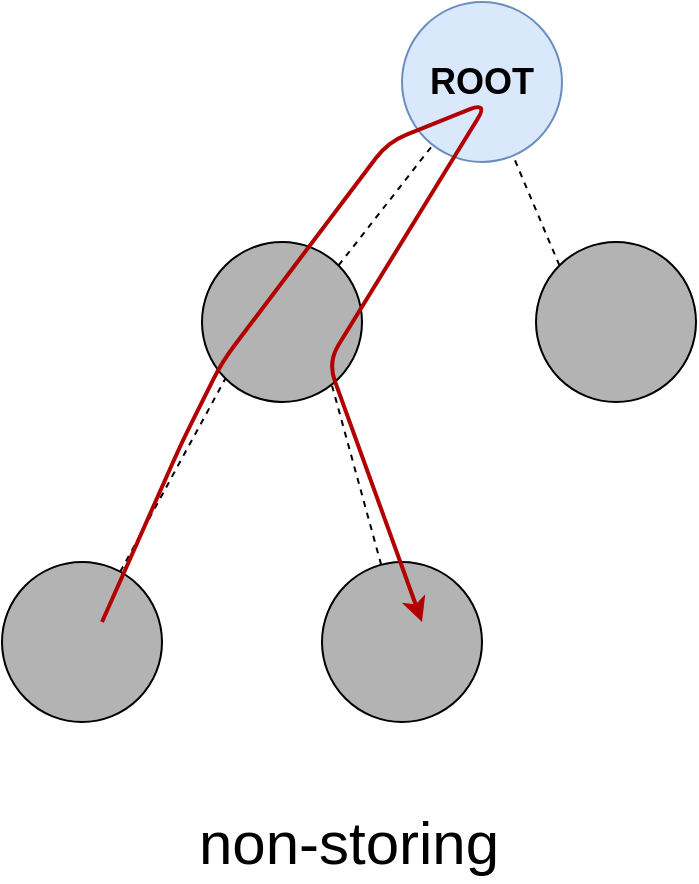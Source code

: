 <mxfile version="14.6.13" type="device"><diagram id="x0ytzRMjcYY6poOCdg2w" name="Page-1"><mxGraphModel dx="1422" dy="843" grid="1" gridSize="10" guides="1" tooltips="1" connect="1" arrows="1" fold="1" page="1" pageScale="1" pageWidth="827" pageHeight="1169" math="0" shadow="0"><root><mxCell id="0"/><mxCell id="1" parent="0"/><mxCell id="dybw5EmmUqUqqJ_Cydxj-72" value="" style="group" parent="1" vertex="1" connectable="0"><mxGeometry x="414" y="40" width="347" height="360" as="geometry"/></mxCell><mxCell id="dybw5EmmUqUqqJ_Cydxj-61" value="ROOT" style="ellipse;whiteSpace=wrap;html=1;aspect=fixed;fillColor=#dae8fc;strokeColor=#6c8ebf;fontSize=18;fontStyle=1" parent="dybw5EmmUqUqqJ_Cydxj-72" vertex="1"><mxGeometry x="200" width="80" height="80" as="geometry"/></mxCell><mxCell id="dybw5EmmUqUqqJ_Cydxj-62" style="edgeStyle=none;rounded=0;orthogonalLoop=1;jettySize=auto;html=1;exitX=1;exitY=0;exitDx=0;exitDy=0;dashed=1;fontSize=18;fontStyle=1;strokeWidth=1;endFill=0;endArrow=none;" parent="dybw5EmmUqUqqJ_Cydxj-72" source="dybw5EmmUqUqqJ_Cydxj-63" target="dybw5EmmUqUqqJ_Cydxj-61" edge="1"><mxGeometry relative="1" as="geometry"/></mxCell><mxCell id="dybw5EmmUqUqqJ_Cydxj-63" value="" style="ellipse;whiteSpace=wrap;html=1;aspect=fixed;fontSize=18;fontStyle=1;fillColor=#B3B3B3;" parent="dybw5EmmUqUqqJ_Cydxj-72" vertex="1"><mxGeometry x="100" y="120" width="80" height="80" as="geometry"/></mxCell><mxCell id="dybw5EmmUqUqqJ_Cydxj-64" style="edgeStyle=none;rounded=0;orthogonalLoop=1;jettySize=auto;html=1;exitX=0;exitY=0;exitDx=0;exitDy=0;dashed=1;fontSize=18;fontStyle=1;strokeWidth=1;endFill=0;endArrow=none;" parent="dybw5EmmUqUqqJ_Cydxj-72" source="dybw5EmmUqUqqJ_Cydxj-65" target="dybw5EmmUqUqqJ_Cydxj-61" edge="1"><mxGeometry relative="1" as="geometry"/></mxCell><mxCell id="dybw5EmmUqUqqJ_Cydxj-65" value="" style="ellipse;whiteSpace=wrap;html=1;aspect=fixed;fontSize=18;fontStyle=1;fillColor=#B3B3B3;" parent="dybw5EmmUqUqqJ_Cydxj-72" vertex="1"><mxGeometry x="267" y="120" width="80" height="80" as="geometry"/></mxCell><mxCell id="dybw5EmmUqUqqJ_Cydxj-66" style="edgeStyle=none;rounded=0;orthogonalLoop=1;jettySize=auto;html=1;entryX=0;entryY=1;entryDx=0;entryDy=0;dashed=1;fontSize=18;fontStyle=1;strokeWidth=1;endFill=0;endArrow=none;" parent="dybw5EmmUqUqqJ_Cydxj-72" source="dybw5EmmUqUqqJ_Cydxj-67" target="dybw5EmmUqUqqJ_Cydxj-63" edge="1"><mxGeometry relative="1" as="geometry"/></mxCell><mxCell id="dybw5EmmUqUqqJ_Cydxj-67" value="" style="ellipse;whiteSpace=wrap;html=1;aspect=fixed;fontSize=18;fontStyle=1;fillColor=#B3B3B3;" parent="dybw5EmmUqUqqJ_Cydxj-72" vertex="1"><mxGeometry y="280" width="80" height="80" as="geometry"/></mxCell><mxCell id="dybw5EmmUqUqqJ_Cydxj-68" style="edgeStyle=none;rounded=0;orthogonalLoop=1;jettySize=auto;html=1;dashed=1;fontSize=18;fontStyle=1;strokeWidth=1;endFill=0;endArrow=none;entryX=0.813;entryY=0.898;entryDx=0;entryDy=0;entryPerimeter=0;" parent="dybw5EmmUqUqqJ_Cydxj-72" source="dybw5EmmUqUqqJ_Cydxj-69" target="dybw5EmmUqUqqJ_Cydxj-63" edge="1"><mxGeometry relative="1" as="geometry"/></mxCell><mxCell id="dybw5EmmUqUqqJ_Cydxj-69" value="" style="ellipse;whiteSpace=wrap;html=1;aspect=fixed;fontSize=18;fontStyle=1;fillColor=#B3B3B3;" parent="dybw5EmmUqUqqJ_Cydxj-72" vertex="1"><mxGeometry x="160" y="280" width="80" height="80" as="geometry"/></mxCell><mxCell id="dybw5EmmUqUqqJ_Cydxj-70" value="" style="endArrow=classic;html=1;strokeWidth=2;fillColor=#e51400;strokeColor=#B20000;" parent="dybw5EmmUqUqqJ_Cydxj-72" edge="1"><mxGeometry width="50" height="50" relative="1" as="geometry"><mxPoint x="50" y="310" as="sourcePoint"/><mxPoint x="210" y="310" as="targetPoint"/><Array as="points"><mxPoint x="90" y="220"/><mxPoint x="110" y="180"/><mxPoint x="193" y="70"/><mxPoint x="243" y="50"/><mxPoint x="163" y="180"/></Array></mxGeometry></mxCell><mxCell id="dybw5EmmUqUqqJ_Cydxj-74" value="&lt;font style=&quot;font-size: 30px&quot;&gt;non-storing&lt;/font&gt;" style="text;html=1;strokeColor=none;fillColor=none;align=center;verticalAlign=middle;whiteSpace=wrap;rounded=0;" parent="1" vertex="1"><mxGeometry x="506.25" y="440" width="162.5" height="40" as="geometry"/></mxCell></root></mxGraphModel></diagram></mxfile>